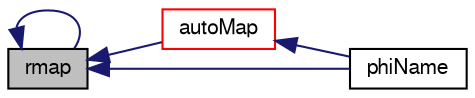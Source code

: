 digraph "rmap"
{
  bgcolor="transparent";
  edge [fontname="FreeSans",fontsize="10",labelfontname="FreeSans",labelfontsize="10"];
  node [fontname="FreeSans",fontsize="10",shape=record];
  rankdir="LR";
  Node112 [label="rmap",height=0.2,width=0.4,color="black", fillcolor="grey75", style="filled", fontcolor="black"];
  Node112 -> Node113 [dir="back",color="midnightblue",fontsize="10",style="solid",fontname="FreeSans"];
  Node113 [label="autoMap",height=0.2,width=0.4,color="red",URL="$a22214.html#a0ab0c43ce90d756c88dd81e3d0a9eef5",tooltip="Map (and resize as needed) from self given a mapping object. "];
  Node113 -> Node114 [dir="back",color="midnightblue",fontsize="10",style="solid",fontname="FreeSans"];
  Node114 [label="phiName",height=0.2,width=0.4,color="black",URL="$a22214.html#af3611c0522ed39b97ba8dac66df12e73",tooltip="Return reference to the name of phi to allow adjustment. "];
  Node112 -> Node114 [dir="back",color="midnightblue",fontsize="10",style="solid",fontname="FreeSans"];
  Node112 -> Node112 [dir="back",color="midnightblue",fontsize="10",style="solid",fontname="FreeSans"];
}
